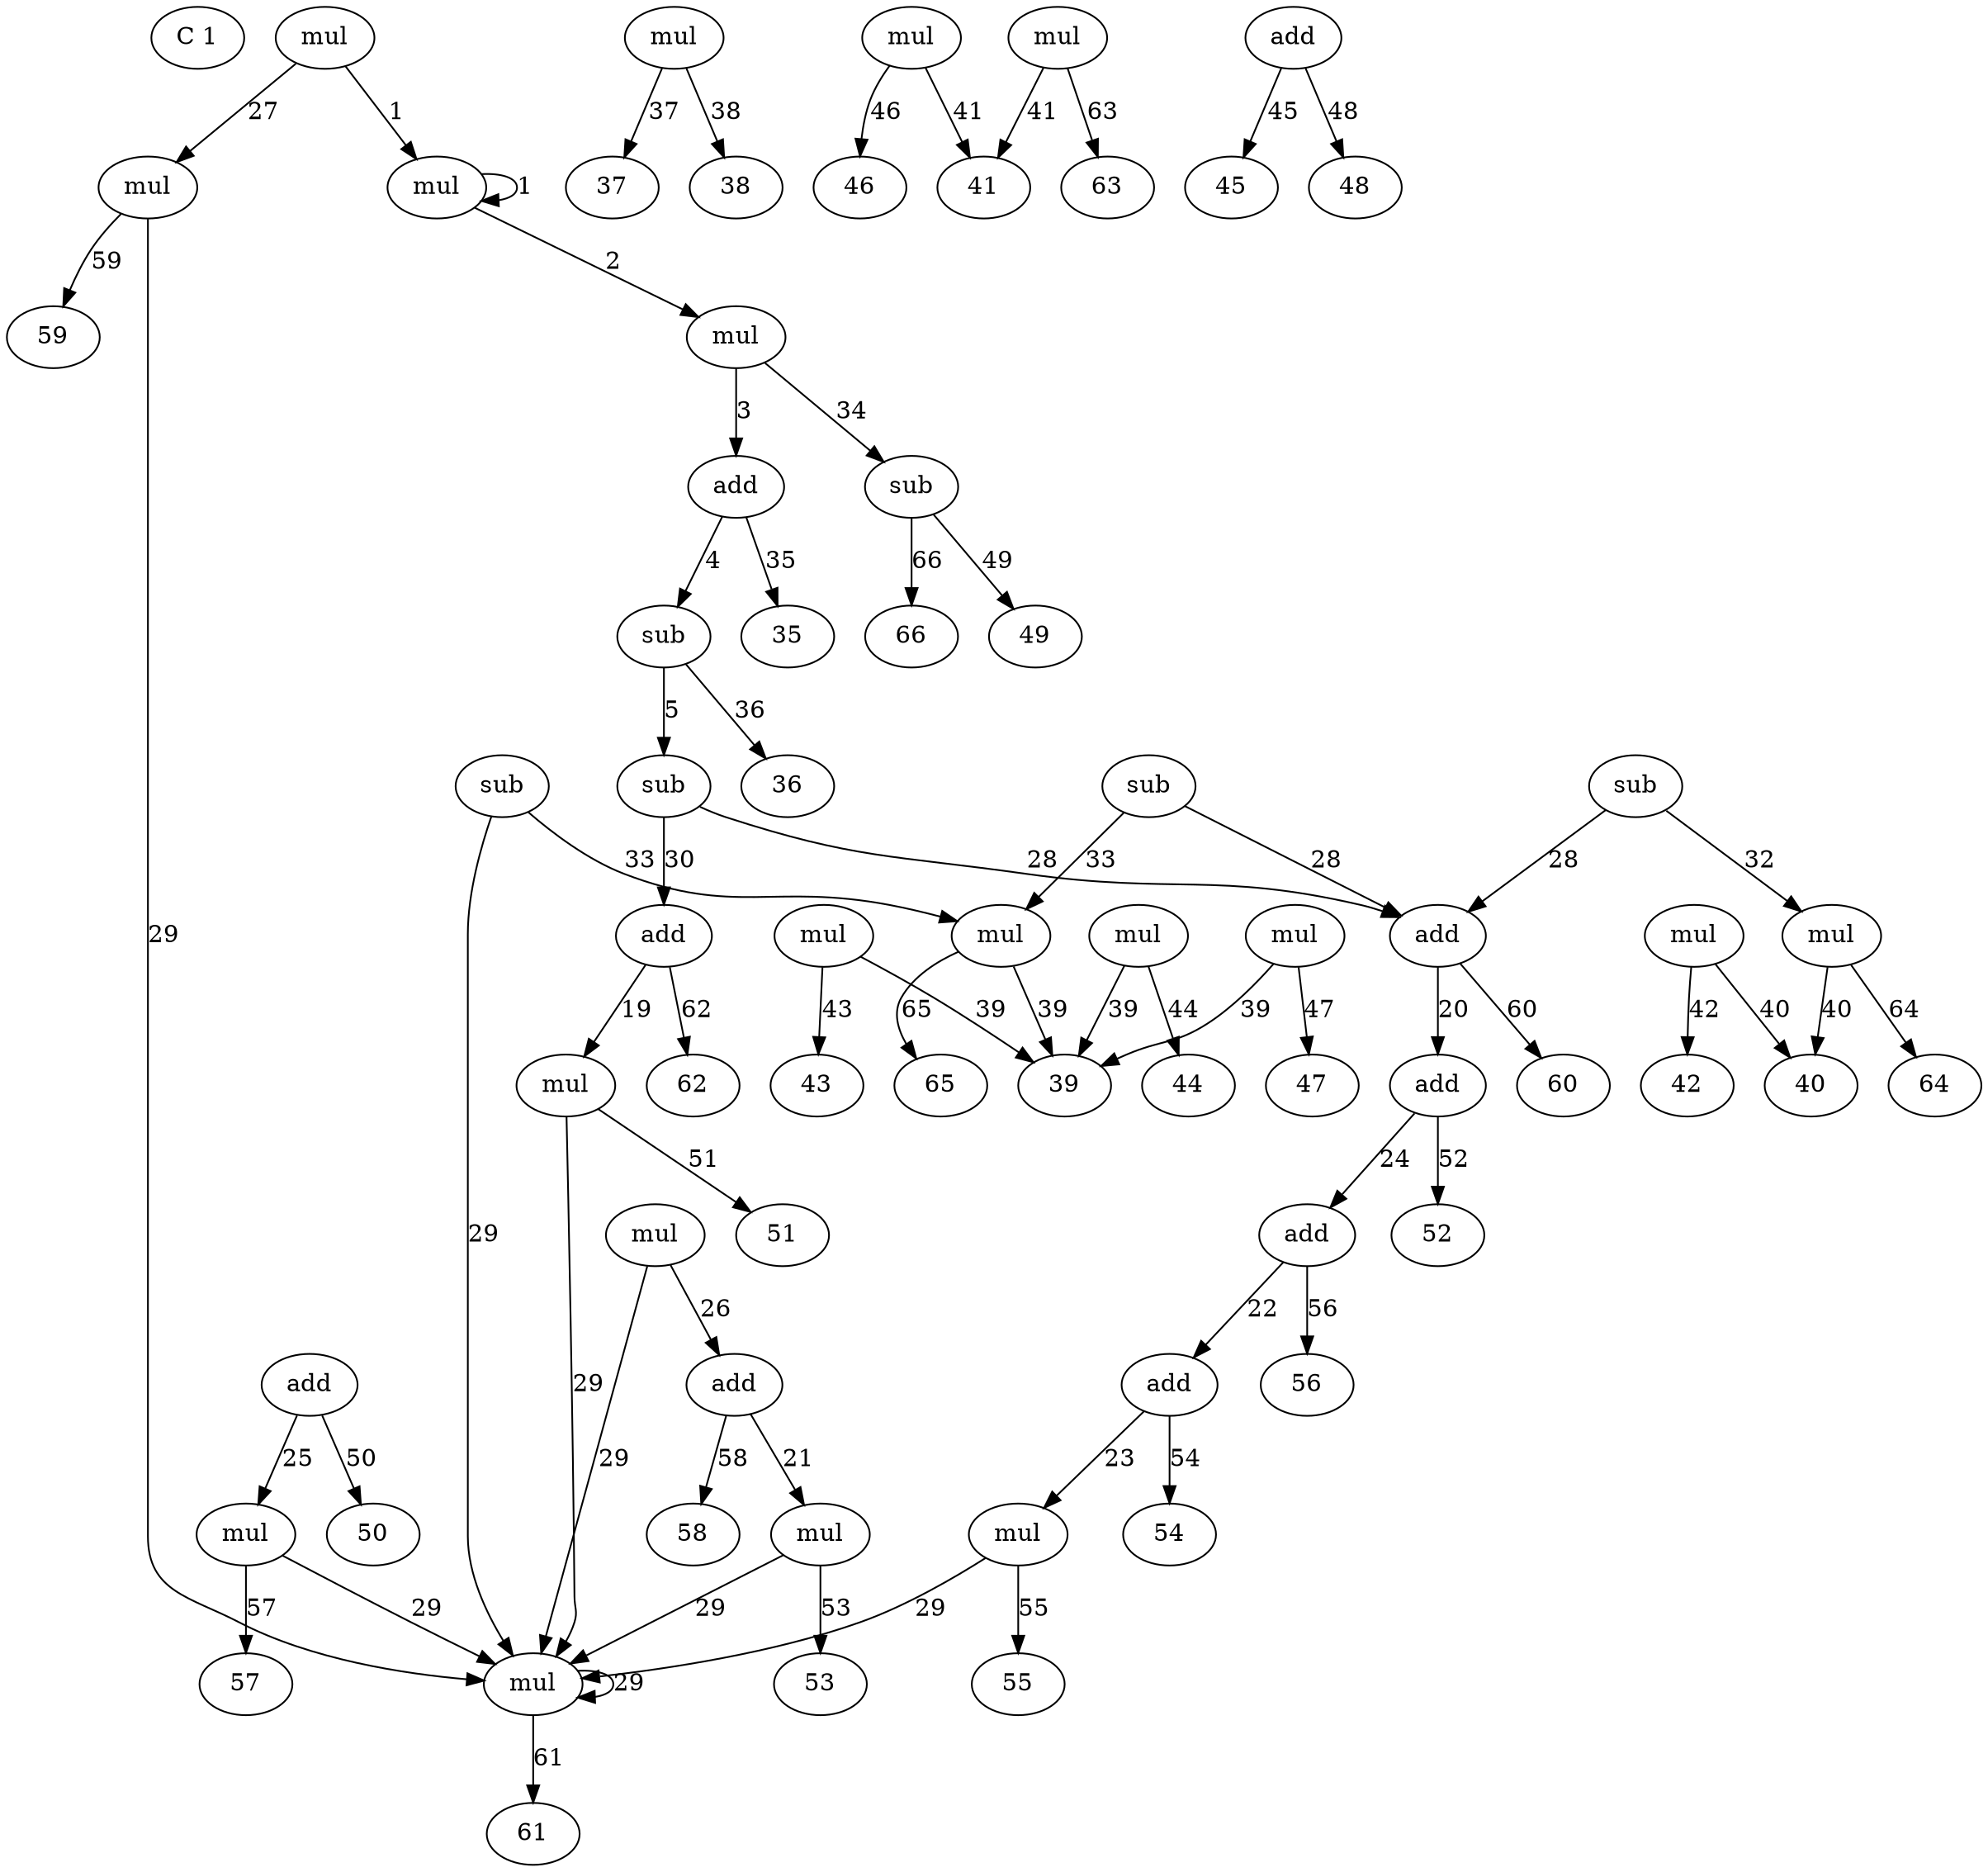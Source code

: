 digraph G {
0 [label="C 1"]
1 [label="mul"]
1 -> 1 [label="1"]
1 -> 2 [label="2"]
2 [label="mul"]
2 -> 3 [label="3"]
2 -> 34 [label="34"]
3 [label="add"]
3 -> 4 [label="4"]
3 -> 35 [label="35"]
4 [label="sub"]
4 -> 36 [label="36"]
4 -> 5 [label="5"]
5 [label="sub"]
5 -> 28 [label="28"]
5 -> 30 [label="30"]
6 [label="sub"]
6 -> 28 [label="28"]
6 -> 32 [label="32"]
7 [label="sub"]
7 -> 28 [label="28"]
7 -> 33 [label="33"]
8 [label="sub"]
8 -> 29 [label="29"]
8 -> 33 [label="33"]
9 [label="mul"]
9 -> 37 [label="37"]
9 -> 38 [label="38"]
10 [label="mul"]
10 -> 40 [label="40"]
10 -> 42 [label="42"]
11 [label="mul"]
11 -> 39 [label="39"]
11 -> 43 [label="43"]
12 [label="mul"]
12 -> 39 [label="39"]
12 -> 44 [label="44"]
13 [label="mul"]
13 -> 1 [label="1"]
13 -> 27 [label="27"]
14 [label="mul"]
14 -> 41 [label="41"]
14 -> 46 [label="46"]
15 [label="mul"]
15 -> 39 [label="39"]
15 -> 47 [label="47"]
16 [label="add"]
16 -> 45 [label="45"]
16 -> 48 [label="48"]
17 [label="mul"]
17 -> 26 [label="26"]
17 -> 29 [label="29"]
18 [label="add"]
18 -> 25 [label="25"]
18 -> 50 [label="50"]
19 [label="mul"]
19 -> 29 [label="29"]
19 -> 51 [label="51"]
20 [label="add"]
20 -> 24 [label="24"]
20 -> 52 [label="52"]
21 [label="mul"]
21 -> 29 [label="29"]
21 -> 53 [label="53"]
22 [label="add"]
22 -> 23 [label="23"]
22 -> 54 [label="54"]
23 [label="mul"]
23 -> 29 [label="29"]
23 -> 55 [label="55"]
24 [label="add"]
24 -> 22 [label="22"]
24 -> 56 [label="56"]
25 [label="mul"]
25 -> 29 [label="29"]
25 -> 57 [label="57"]
26 [label="add"]
26 -> 21 [label="21"]
26 -> 58 [label="58"]
27 [label="mul"]
27 -> 29 [label="29"]
27 -> 59 [label="59"]
28 [label="add"]
28 -> 20 [label="20"]
28 -> 60 [label="60"]
29 [label="mul"]
29 -> 29 [label="29"]
29 -> 61 [label="61"]
30 [label="add"]
30 -> 19 [label="19"]
30 -> 62 [label="62"]
31 [label="mul"]
31 -> 41 [label="41"]
31 -> 63 [label="63"]
32 [label="mul"]
32 -> 40 [label="40"]
32 -> 64 [label="64"]
33 [label="mul"]
33 -> 39 [label="39"]
33 -> 65 [label="65"]
34 [label="sub"]
34 -> 49 [label="49"]
34 -> 66 [label="66"]
}
